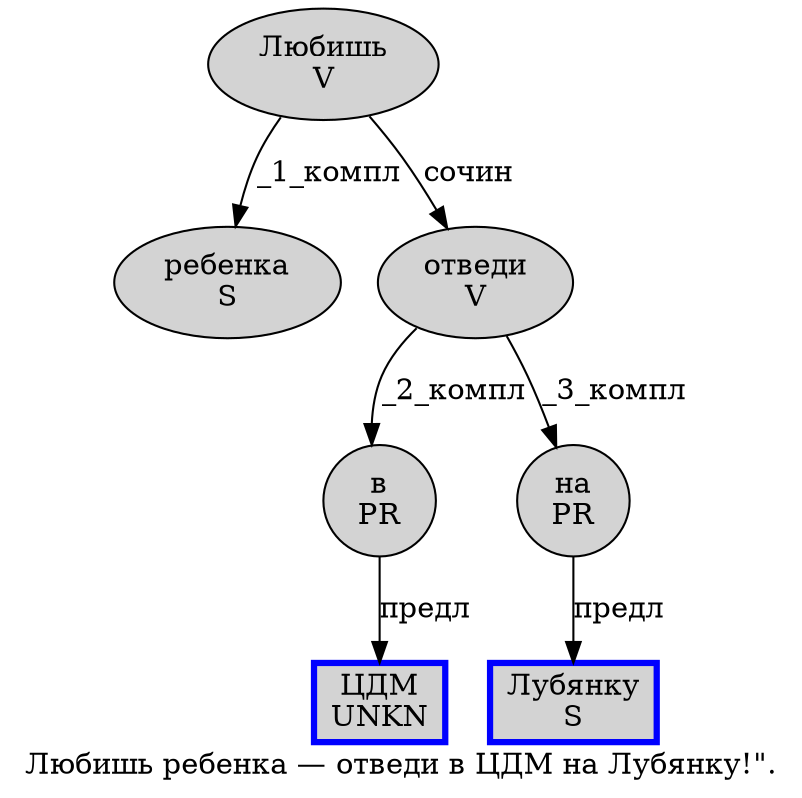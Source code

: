 digraph SENTENCE_1097 {
	graph [label="Любишь ребенка — отведи в ЦДМ на Лубянку!\"."]
	node [style=filled]
		0 [label="Любишь
V" color="" fillcolor=lightgray penwidth=1 shape=ellipse]
		1 [label="ребенка
S" color="" fillcolor=lightgray penwidth=1 shape=ellipse]
		3 [label="отведи
V" color="" fillcolor=lightgray penwidth=1 shape=ellipse]
		4 [label="в
PR" color="" fillcolor=lightgray penwidth=1 shape=ellipse]
		5 [label="ЦДМ
UNKN" color=blue fillcolor=lightgray penwidth=3 shape=box]
		6 [label="на
PR" color="" fillcolor=lightgray penwidth=1 shape=ellipse]
		7 [label="Лубянку
S" color=blue fillcolor=lightgray penwidth=3 shape=box]
			6 -> 7 [label="предл"]
			3 -> 4 [label="_2_компл"]
			3 -> 6 [label="_3_компл"]
			0 -> 1 [label="_1_компл"]
			0 -> 3 [label="сочин"]
			4 -> 5 [label="предл"]
}